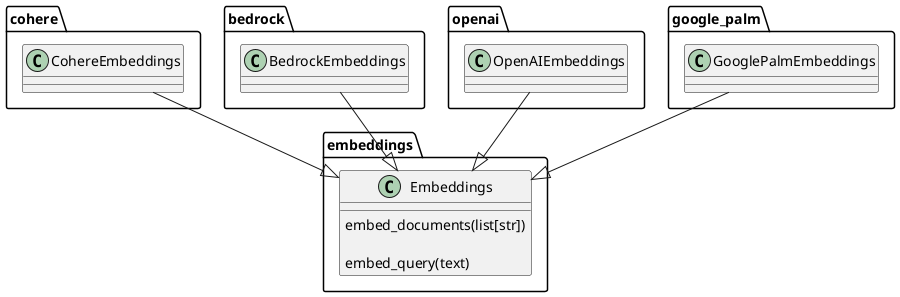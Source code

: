 ' https://api.python.langchain.com/en/latest/community_api_reference.html#

@startuml

' Base model
' https://api.python.langchain.com/en/stable/embeddings/langchain_core.embeddings.Embeddings.html#
class embeddings.Embeddings{
    embed_documents(list[str])

    embed_query(text)
}


class cohere.CohereEmbeddings{}
class bedrock.BedrockEmbeddings{}
class openai.OpenAIEmbeddings{}
class google_palm.GooglePalmEmbeddings{}


cohere.CohereEmbeddings --|> embeddings.Embeddings
bedrock.BedrockEmbeddings --|> embeddings.Embeddings
openai.OpenAIEmbeddings --|> embeddings.Embeddings
google_palm.GooglePalmEmbeddings--|> embeddings.Embeddings

@enduml